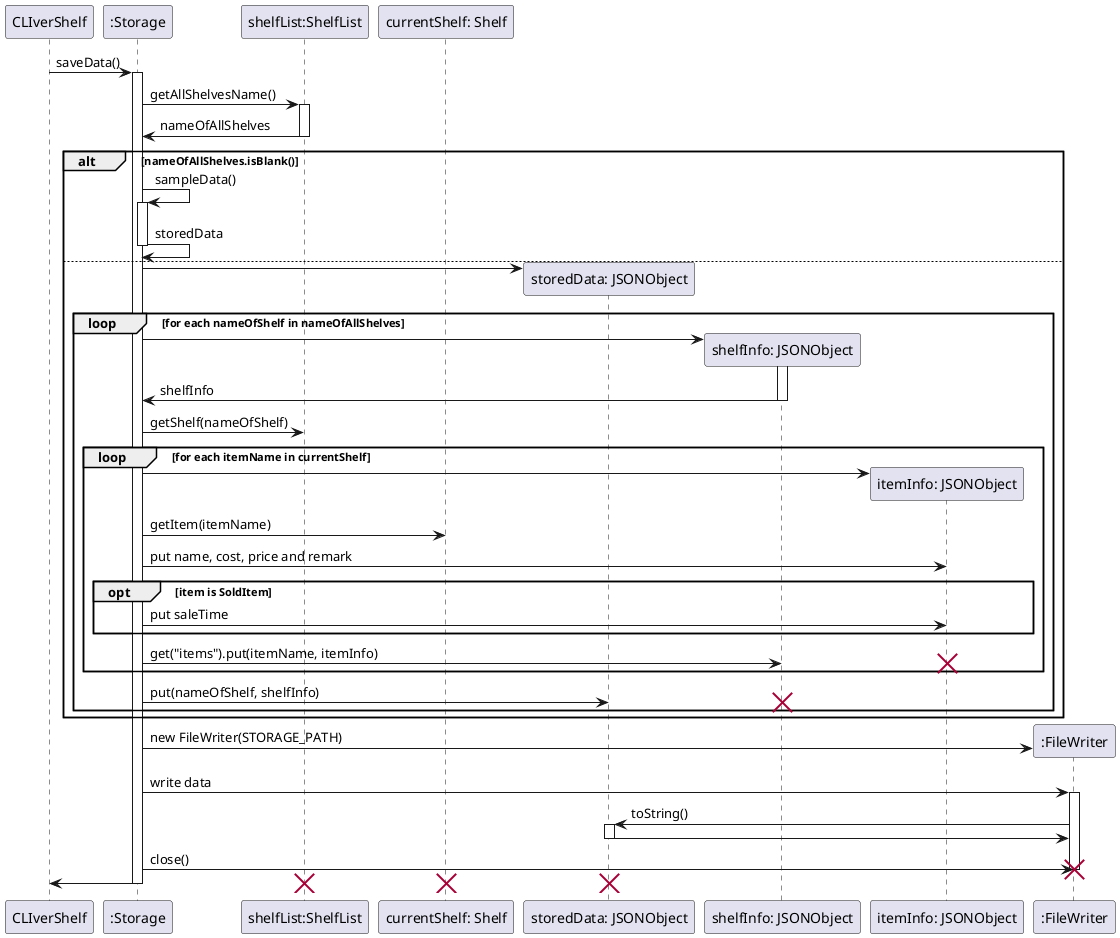 @startuml

participant CLIverShelf as app
participant ":Storage" as storage
participant "shelfList:ShelfList" as shelfList
participant "currentShelf: Shelf" as currentShelf
participant "storedData: JSONObject" as storedData
participant "shelfInfo: JSONObject" as shelfInfo
participant "itemInfo: JSONObject" as itemInfo
participant ":FileWriter" as FileWriter

app -> storage:saveData()
activate storage
storage -> shelfList:getAllShelvesName()
activate shelfList
shelfList -> storage: nameOfAllShelves
deactivate shelfList
alt nameOfAllShelves.isBlank()

    storage -> storage: sampleData()
    activate storage
    storage -> storage: storedData
    deactivate storage

else

    storage -> storedData **
    loop for each nameOfShelf in nameOfAllShelves

        storage -> shelfInfo **
        activate shelfInfo
        shelfInfo -> storage: shelfInfo
        deactivate shelfInfo
        storage -> shelfList:getShelf(nameOfShelf)
        loop for each itemName in currentShelf

            storage -> itemInfo **
            storage -> currentShelf: getItem(itemName)
            storage -> itemInfo: put name, cost, price and remark

            opt item is SoldItem
                storage -> itemInfo: put saleTime
                end

            storage -> shelfInfo: get("items").put(itemName, itemInfo)
            destroy itemInfo
            end
        storage -> storedData: put(nameOfShelf, shelfInfo)
        destroy shelfInfo
        end

    end
storage -> FileWriter **: new FileWriter(STORAGE_PATH)
storage -> FileWriter: write data
activate FileWriter
FileWriter -> storedData: toString()
activate storedData
storedData -> FileWriter
deactivate storedData
storage -> FileWriter !! : close()
storage -> app
deactivate storage
destroy shelfList
destroy currentShelf
destroy storedData


@enduml